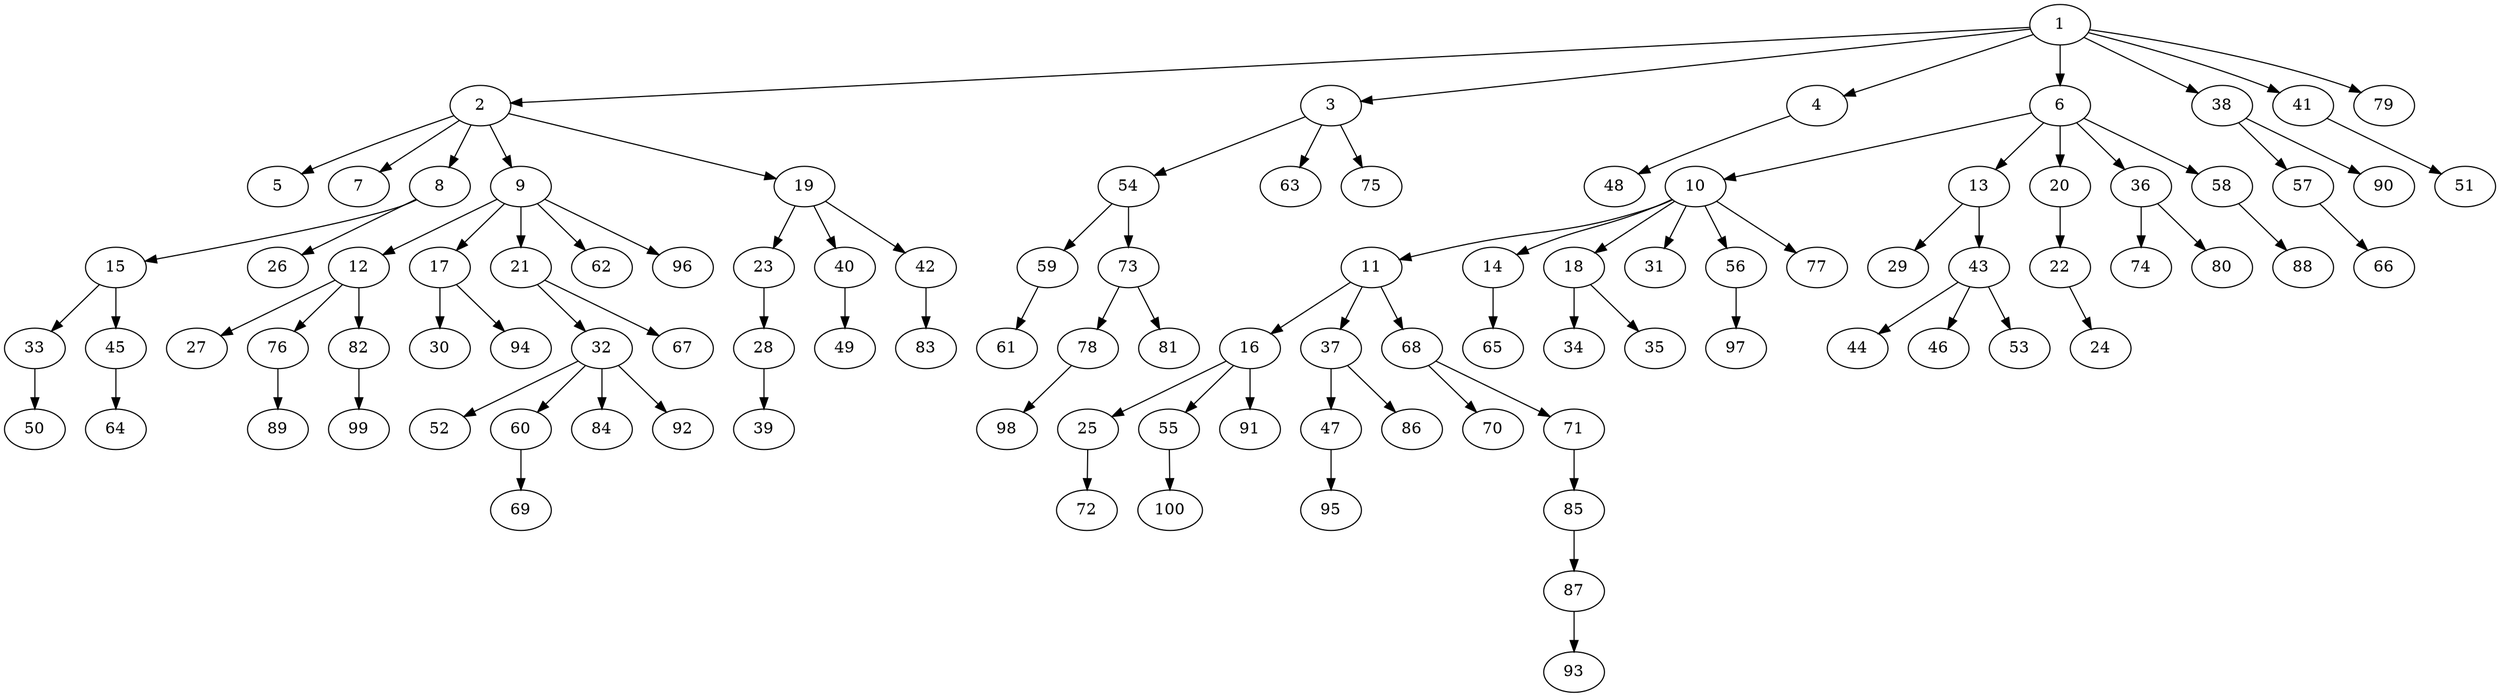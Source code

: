 digraph "graph" {
	graph [dpi=300]
	1 -> 2
	1 -> 3
	1 -> 4
	2 -> 5
	1 -> 6
	2 -> 7
	2 -> 8
	2 -> 9
	6 -> 10
	10 -> 11
	9 -> 12
	6 -> 13
	10 -> 14
	8 -> 15
	11 -> 16
	9 -> 17
	10 -> 18
	2 -> 19
	6 -> 20
	9 -> 21
	20 -> 22
	19 -> 23
	22 -> 24
	16 -> 25
	8 -> 26
	12 -> 27
	23 -> 28
	13 -> 29
	17 -> 30
	10 -> 31
	21 -> 32
	15 -> 33
	18 -> 34
	18 -> 35
	6 -> 36
	11 -> 37
	1 -> 38
	28 -> 39
	19 -> 40
	1 -> 41
	19 -> 42
	13 -> 43
	43 -> 44
	15 -> 45
	43 -> 46
	37 -> 47
	4 -> 48
	40 -> 49
	33 -> 50
	41 -> 51
	32 -> 52
	43 -> 53
	3 -> 54
	16 -> 55
	10 -> 56
	38 -> 57
	6 -> 58
	54 -> 59
	32 -> 60
	59 -> 61
	9 -> 62
	3 -> 63
	45 -> 64
	14 -> 65
	57 -> 66
	21 -> 67
	11 -> 68
	60 -> 69
	68 -> 70
	68 -> 71
	25 -> 72
	54 -> 73
	36 -> 74
	3 -> 75
	12 -> 76
	10 -> 77
	73 -> 78
	1 -> 79
	36 -> 80
	73 -> 81
	12 -> 82
	42 -> 83
	32 -> 84
	71 -> 85
	37 -> 86
	85 -> 87
	58 -> 88
	76 -> 89
	38 -> 90
	16 -> 91
	32 -> 92
	87 -> 93
	17 -> 94
	47 -> 95
	9 -> 96
	56 -> 97
	78 -> 98
	82 -> 99
	55 -> 100
}
